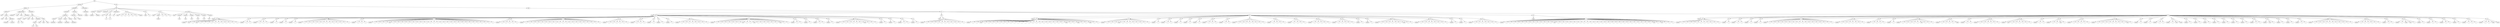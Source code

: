 digraph Tree {
	"t0" [label = "TEI"];
	"t1" [label = "teiHeader"];
	"t2" [label = "fileDesc"];
	"t3" [label = "titleStmt"];
	"t4" [label = "title"];
	"t5" [label = "author"];
	"t6" [label = "idno"];
	"t7" [label = "idno"];
	"t8" [label = "persName"];
	"t9" [label = "forename"];
	"t10" [label = "surname"];
	"t11" [label = "publicationStmt"];
	"t12" [label = "publisher"];
	"t13" [label = "idno"];
	"t14" [label = "idno"];
	"t15" [label = "availability"];
	"t16" [label = "licence"];
	"t17" [label = "ab"];
	"t18" [label = "ref"];
	"t19" [label = "sourceDesc"];
	"t20" [label = "bibl"];
	"t21" [label = "name"];
	"t22" [label = "idno"];
	"t23" [label = "idno"];
	"t24" [label = "availability"];
	"t25" [label = "licence"];
	"t26" [label = "ab"];
	"t27" [label = "ref"];
	"t28" [label = "bibl"];
	"t29" [label = "date"];
	"t30" [label = "date"];
	"t31" [label = "idno"];
	"t32" [label = "profileDesc"];
	"t33" [label = "particDesc"];
	"t34" [label = "listPerson"];
	"t35" [label = "person"];
	"t36" [label = "persName"];
	"t37" [label = "person"];
	"t38" [label = "persName"];
	"t39" [label = "person"];
	"t40" [label = "persName"];
	"t41" [label = "person"];
	"t42" [label = "persName"];
	"t43" [label = "textClass"];
	"t44" [label = "keywords"];
	"t45" [label = "term"];
	"t46" [label = "term"];
	"t47" [label = "classCode"];
	"t48" [label = "revisionDesc"];
	"t49" [label = "listChange"];
	"t50" [label = "change"];
	"t51" [label = "text"];
	"t52" [label = "front"];
	"t53" [label = "docTitle"];
	"t54" [label = "titlePart"];
	"t55" [label = "titlePart"];
	"t56" [label = "docDate"];
	"t57" [label = "docAuthor"];
	"t58" [label = "div"];
	"t59" [label = "div"];
	"t60" [label = "div"];
	"t61" [label = "p"];
	"t62" [label = "div"];
	"t63" [label = "p"];
	"t64" [label = "performance"];
	"t65" [label = "ab"];
	"t66" [label = "div"];
	"t67" [label = "head"];
	"t68" [label = "p"];
	"t69" [label = "p"];
	"t70" [label = "p"];
	"t71" [label = "p"];
	"t72" [label = "p"];
	"t73" [label = "signed"];
	"t74" [label = "div"];
	"t75" [label = "head"];
	"t76" [label = "p"];
	"t77" [label = "div"];
	"t78" [label = "head"];
	"t79" [label = "opener"];
	"t80" [label = "salute"];
	"t81" [label = "p"];
	"t82" [label = "p"];
	"t83" [label = "p"];
	"t84" [label = "castList"];
	"t85" [label = "head"];
	"t86" [label = "castItem"];
	"t87" [label = "role"];
	"t88" [label = "castItem"];
	"t89" [label = "role"];
	"t90" [label = "castItem"];
	"t91" [label = "role"];
	"t92" [label = "castItem"];
	"t93" [label = "role"];
	"t94" [label = "castItem"];
	"t95" [label = "role"];
	"t96" [label = "castItem"];
	"t97" [label = "role"];
	"t98" [label = "body"];
	"t99" [label = "div"];
	"t100" [label = "head"];
	"t101" [label = "div"];
	"t102" [label = "head"];
	"t103" [label = "sp"];
	"t104" [label = "speaker"];
	"t105" [label = "note"];
	"t106" [label = "l"];
	"t107" [label = "note"];
	"t108" [label = "l"];
	"t109" [label = "l"];
	"t110" [label = "l"];
	"t111" [label = "l"];
	"t112" [label = "l"];
	"t113" [label = "l"];
	"t114" [label = "l"];
	"t115" [label = "l"];
	"t116" [label = "l"];
	"t117" [label = "l"];
	"t118" [label = "l"];
	"t119" [label = "sp"];
	"t120" [label = "speaker"];
	"t121" [label = "l"];
	"t122" [label = "l"];
	"t123" [label = "sp"];
	"t124" [label = "speaker"];
	"t125" [label = "l"];
	"t126" [label = "l"];
	"t127" [label = "l"];
	"t128" [label = "sp"];
	"t129" [label = "speaker"];
	"t130" [label = "l"];
	"t131" [label = "sp"];
	"t132" [label = "speaker"];
	"t133" [label = "l"];
	"t134" [label = "sp"];
	"t135" [label = "speaker"];
	"t136" [label = "l"];
	"t137" [label = "sp"];
	"t138" [label = "speaker"];
	"t139" [label = "l"];
	"t140" [label = "l"];
	"t141" [label = "l"];
	"t142" [label = "l"];
	"t143" [label = "l"];
	"t144" [label = "l"];
	"t145" [label = "l"];
	"t146" [label = "l"];
	"t147" [label = "l"];
	"t148" [label = "l"];
	"t149" [label = "l"];
	"t150" [label = "l"];
	"t151" [label = "l"];
	"t152" [label = "sp"];
	"t153" [label = "speaker"];
	"t154" [label = "l"];
	"t155" [label = "l"];
	"t156" [label = "l"];
	"t157" [label = "sp"];
	"t158" [label = "speaker"];
	"t159" [label = "l"];
	"t160" [label = "l"];
	"t161" [label = "l"];
	"t162" [label = "l"];
	"t163" [label = "note"];
	"t164" [label = "l"];
	"t165" [label = "l"];
	"t166" [label = "l"];
	"t167" [label = "l"];
	"t168" [label = "l"];
	"t169" [label = "l"];
	"t170" [label = "l"];
	"t171" [label = "l"];
	"t172" [label = "l"];
	"t173" [label = "l"];
	"t174" [label = "l"];
	"t175" [label = "l"];
	"t176" [label = "l"];
	"t177" [label = "l"];
	"t178" [label = "l"];
	"t179" [label = "l"];
	"t180" [label = "l"];
	"t181" [label = "l"];
	"t182" [label = "l"];
	"t183" [label = "l"];
	"t184" [label = "l"];
	"t185" [label = "l"];
	"t186" [label = "l"];
	"t187" [label = "l"];
	"t188" [label = "l"];
	"t189" [label = "l"];
	"t190" [label = "l"];
	"t191" [label = "l"];
	"t192" [label = "sp"];
	"t193" [label = "speaker"];
	"t194" [label = "l"];
	"t195" [label = "l"];
	"t196" [label = "l"];
	"t197" [label = "l"];
	"t198" [label = "l"];
	"t199" [label = "sp"];
	"t200" [label = "speaker"];
	"t201" [label = "l"];
	"t202" [label = "l"];
	"t203" [label = "l"];
	"t204" [label = "l"];
	"t205" [label = "l"];
	"t206" [label = "l"];
	"t207" [label = "l"];
	"t208" [label = "l"];
	"t209" [label = "l"];
	"t210" [label = "l"];
	"t211" [label = "l"];
	"t212" [label = "l"];
	"t213" [label = "l"];
	"t214" [label = "l"];
	"t215" [label = "l"];
	"t216" [label = "l"];
	"t217" [label = "l"];
	"t218" [label = "l"];
	"t219" [label = "l"];
	"t220" [label = "l"];
	"t221" [label = "l"];
	"t222" [label = "sp"];
	"t223" [label = "speaker"];
	"t224" [label = "l"];
	"t225" [label = "l"];
	"t226" [label = "l"];
	"t227" [label = "l"];
	"t228" [label = "l"];
	"t229" [label = "l"];
	"t230" [label = "sp"];
	"t231" [label = "speaker"];
	"t232" [label = "l"];
	"t233" [label = "l"];
	"t234" [label = "l"];
	"t235" [label = "sp"];
	"t236" [label = "speaker"];
	"t237" [label = "l"];
	"t238" [label = "sp"];
	"t239" [label = "speaker"];
	"t240" [label = "l"];
	"t241" [label = "sp"];
	"t242" [label = "speaker"];
	"t243" [label = "l"];
	"t244" [label = "sp"];
	"t245" [label = "speaker"];
	"t246" [label = "l"];
	"t247" [label = "l"];
	"t248" [label = "l"];
	"t249" [label = "l"];
	"t250" [label = "l"];
	"t251" [label = "l"];
	"t252" [label = "l"];
	"t253" [label = "l"];
	"t254" [label = "sp"];
	"t255" [label = "speaker"];
	"t256" [label = "l"];
	"t257" [label = "l"];
	"t258" [label = "l"];
	"t259" [label = "l"];
	"t260" [label = "l"];
	"t261" [label = "l"];
	"t262" [label = "l"];
	"t263" [label = "note"];
	"t264" [label = "l"];
	"t265" [label = "l"];
	"t266" [label = "note"];
	"t267" [label = "l"];
	"t268" [label = "l"];
	"t269" [label = "l"];
	"t270" [label = "l"];
	"t271" [label = "l"];
	"t272" [label = "l"];
	"t273" [label = "note"];
	"t274" [label = "l"];
	"t275" [label = "l"];
	"t276" [label = "sp"];
	"t277" [label = "speaker"];
	"t278" [label = "l"];
	"t279" [label = "l"];
	"t280" [label = "sp"];
	"t281" [label = "speaker"];
	"t282" [label = "l"];
	"t283" [label = "sp"];
	"t284" [label = "speaker"];
	"t285" [label = "l"];
	"t286" [label = "l"];
	"t287" [label = "sp"];
	"t288" [label = "speaker"];
	"t289" [label = "l"];
	"t290" [label = "sp"];
	"t291" [label = "speaker"];
	"t292" [label = "l"];
	"t293" [label = "l"];
	"t294" [label = "l"];
	"t295" [label = "l"];
	"t296" [label = "l"];
	"t297" [label = "l"];
	"t298" [label = "stage"];
	"t299" [label = "l"];
	"t300" [label = "l"];
	"t301" [label = "l"];
	"t302" [label = "sp"];
	"t303" [label = "speaker"];
	"t304" [label = "l"];
	"t305" [label = "sp"];
	"t306" [label = "speaker"];
	"t307" [label = "l"];
	"t308" [label = "sp"];
	"t309" [label = "speaker"];
	"t310" [label = "l"];
	"t311" [label = "l"];
	"t312" [label = "sp"];
	"t313" [label = "speaker"];
	"t314" [label = "l"];
	"t315" [label = "div"];
	"t316" [label = "head"];
	"t317" [label = "sp"];
	"t318" [label = "speaker"];
	"t319" [label = "l"];
	"t320" [label = "l"];
	"t321" [label = "l"];
	"t322" [label = "l"];
	"t323" [label = "l"];
	"t324" [label = "l"];
	"t325" [label = "l"];
	"t326" [label = "l"];
	"t327" [label = "l"];
	"t328" [label = "l"];
	"t329" [label = "l"];
	"t330" [label = "div"];
	"t331" [label = "head"];
	"t332" [label = "sp"];
	"t333" [label = "speaker"];
	"t334" [label = "l"];
	"t335" [label = "l"];
	"t336" [label = "stage"];
	"t337" [label = "l"];
	"t338" [label = "l"];
	"t339" [label = "l"];
	"t340" [label = "l"];
	"t341" [label = "l"];
	"t342" [label = "l"];
	"t343" [label = "l"];
	"t344" [label = "l"];
	"t345" [label = "l"];
	"t346" [label = "l"];
	"t347" [label = "l"];
	"t348" [label = "l"];
	"t349" [label = "l"];
	"t350" [label = "l"];
	"t351" [label = "l"];
	"t352" [label = "l"];
	"t353" [label = "l"];
	"t354" [label = "l"];
	"t355" [label = "l"];
	"t356" [label = "l"];
	"t357" [label = "l"];
	"t358" [label = "l"];
	"t359" [label = "stage"];
	"t360" [label = "l"];
	"t361" [label = "l"];
	"t362" [label = "stage"];
	"t363" [label = "l"];
	"t364" [label = "l"];
	"t365" [label = "stage"];
	"t366" [label = "l"];
	"t367" [label = "l"];
	"t368" [label = "sp"];
	"t369" [label = "speaker"];
	"t370" [label = "l"];
	"t371" [label = "l"];
	"t372" [label = "l"];
	"t373" [label = "stage"];
	"t374" [label = "l"];
	"t375" [label = "l"];
	"t376" [label = "l"];
	"t377" [label = "l"];
	"t378" [label = "l"];
	"t379" [label = "l"];
	"t380" [label = "l"];
	"t381" [label = "l"];
	"t382" [label = "sp"];
	"t383" [label = "speaker"];
	"t384" [label = "l"];
	"t385" [label = "sp"];
	"t386" [label = "speaker"];
	"t387" [label = "l"];
	"t388" [label = "l"];
	"t389" [label = "sp"];
	"t390" [label = "speaker"];
	"t391" [label = "l"];
	"t392" [label = "sp"];
	"t393" [label = "speaker"];
	"t394" [label = "l"];
	"t395" [label = "sp"];
	"t396" [label = "speaker"];
	"t397" [label = "l"];
	"t398" [label = "sp"];
	"t399" [label = "speaker"];
	"t400" [label = "l"];
	"t401" [label = "l"];
	"t402" [label = "l"];
	"t403" [label = "sp"];
	"t404" [label = "speaker"];
	"t405" [label = "l"];
	"t406" [label = "l"];
	"t407" [label = "sp"];
	"t408" [label = "speaker"];
	"t409" [label = "l"];
	"t410" [label = "l"];
	"t411" [label = "l"];
	"t412" [label = "l"];
	"t413" [label = "l"];
	"t414" [label = "l"];
	"t415" [label = "l"];
	"t416" [label = "l"];
	"t417" [label = "sp"];
	"t418" [label = "speaker"];
	"t419" [label = "l"];
	"t420" [label = "l"];
	"t421" [label = "l"];
	"t422" [label = "l"];
	"t423" [label = "sp"];
	"t424" [label = "speaker"];
	"t425" [label = "l"];
	"t426" [label = "l"];
	"t427" [label = "l"];
	"t428" [label = "l"];
	"t429" [label = "sp"];
	"t430" [label = "speaker"];
	"t431" [label = "l"];
	"t432" [label = "l"];
	"t433" [label = "l"];
	"t434" [label = "l"];
	"t435" [label = "l"];
	"t436" [label = "sp"];
	"t437" [label = "speaker"];
	"t438" [label = "l"];
	"t439" [label = "l"];
	"t440" [label = "l"];
	"t441" [label = "l"];
	"t442" [label = "l"];
	"t443" [label = "sp"];
	"t444" [label = "speaker"];
	"t445" [label = "l"];
	"t446" [label = "sp"];
	"t447" [label = "speaker"];
	"t448" [label = "l"];
	"t449" [label = "sp"];
	"t450" [label = "speaker"];
	"t451" [label = "l"];
	"t452" [label = "l"];
	"t453" [label = "l"];
	"t454" [label = "l"];
	"t455" [label = "l"];
	"t456" [label = "l"];
	"t457" [label = "stage"];
	"t458" [label = "l"];
	"t459" [label = "l"];
	"t460" [label = "sp"];
	"t461" [label = "speaker"];
	"t462" [label = "l"];
	"t463" [label = "l"];
	"t464" [label = "l"];
	"t465" [label = "l"];
	"t466" [label = "l"];
	"t467" [label = "l"];
	"t468" [label = "l"];
	"t469" [label = "l"];
	"t470" [label = "sp"];
	"t471" [label = "speaker"];
	"t472" [label = "l"];
	"t473" [label = "sp"];
	"t474" [label = "speaker"];
	"t475" [label = "l"];
	"t476" [label = "sp"];
	"t477" [label = "speaker"];
	"t478" [label = "l"];
	"t479" [label = "l"];
	"t480" [label = "l"];
	"t481" [label = "l"];
	"t482" [label = "l"];
	"t483" [label = "l"];
	"t484" [label = "l"];
	"t485" [label = "div"];
	"t486" [label = "head"];
	"t487" [label = "sp"];
	"t488" [label = "speaker"];
	"t489" [label = "l"];
	"t490" [label = "l"];
	"t491" [label = "l"];
	"t492" [label = "l"];
	"t493" [label = "l"];
	"t494" [label = "l"];
	"t495" [label = "l"];
	"t496" [label = "l"];
	"t497" [label = "l"];
	"t498" [label = "l"];
	"t499" [label = "l"];
	"t500" [label = "l"];
	"t501" [label = "l"];
	"t502" [label = "note"];
	"t503" [label = "l"];
	"t504" [label = "l"];
	"t505" [label = "l"];
	"t506" [label = "l"];
	"t507" [label = "l"];
	"t508" [label = "l"];
	"t509" [label = "l"];
	"t510" [label = "l"];
	"t511" [label = "l"];
	"t512" [label = "l"];
	"t513" [label = "l"];
	"t514" [label = "l"];
	"t515" [label = "l"];
	"t516" [label = "l"];
	"t517" [label = "l"];
	"t518" [label = "l"];
	"t519" [label = "l"];
	"t520" [label = "l"];
	"t521" [label = "l"];
	"t522" [label = "l"];
	"t523" [label = "l"];
	"t524" [label = "l"];
	"t525" [label = "l"];
	"t526" [label = "l"];
	"t527" [label = "l"];
	"t528" [label = "l"];
	"t529" [label = "note"];
	"t530" [label = "l"];
	"t531" [label = "note"];
	"t532" [label = "l"];
	"t533" [label = "l"];
	"t534" [label = "l"];
	"t535" [label = "div"];
	"t536" [label = "head"];
	"t537" [label = "sp"];
	"t538" [label = "speaker"];
	"t539" [label = "l"];
	"t540" [label = "l"];
	"t541" [label = "l"];
	"t542" [label = "l"];
	"t543" [label = "l"];
	"t544" [label = "l"];
	"t545" [label = "l"];
	"t546" [label = "l"];
	"t547" [label = "l"];
	"t548" [label = "l"];
	"t549" [label = "l"];
	"t550" [label = "sp"];
	"t551" [label = "speaker"];
	"t552" [label = "l"];
	"t553" [label = "sp"];
	"t554" [label = "speaker"];
	"t555" [label = "l"];
	"t556" [label = "l"];
	"t557" [label = "sp"];
	"t558" [label = "speaker"];
	"t559" [label = "l"];
	"t560" [label = "sp"];
	"t561" [label = "speaker"];
	"t562" [label = "l"];
	"t563" [label = "sp"];
	"t564" [label = "speaker"];
	"t565" [label = "l"];
	"t566" [label = "l"];
	"t567" [label = "l"];
	"t568" [label = "l"];
	"t569" [label = "l"];
	"t570" [label = "l"];
	"t571" [label = "l"];
	"t572" [label = "l"];
	"t573" [label = "l"];
	"t574" [label = "l"];
	"t575" [label = "l"];
	"t576" [label = "l"];
	"t577" [label = "l"];
	"t578" [label = "l"];
	"t579" [label = "l"];
	"t580" [label = "l"];
	"t581" [label = "l"];
	"t582" [label = "l"];
	"t583" [label = "sp"];
	"t584" [label = "speaker"];
	"t585" [label = "l"];
	"t586" [label = "l"];
	"t587" [label = "l"];
	"t588" [label = "l"];
	"t589" [label = "l"];
	"t590" [label = "l"];
	"t591" [label = "l"];
	"t592" [label = "sp"];
	"t593" [label = "speaker"];
	"t594" [label = "l"];
	"t595" [label = "l"];
	"t596" [label = "l"];
	"t597" [label = "l"];
	"t598" [label = "sp"];
	"t599" [label = "speaker"];
	"t600" [label = "l"];
	"t601" [label = "sp"];
	"t602" [label = "speaker"];
	"t603" [label = "l"];
	"t604" [label = "l"];
	"t605" [label = "l"];
	"t606" [label = "l"];
	"t607" [label = "l"];
	"t608" [label = "note"];
	"t609" [label = "l"];
	"t610" [label = "l"];
	"t611" [label = "l"];
	"t612" [label = "sp"];
	"t613" [label = "speaker"];
	"t614" [label = "l"];
	"t615" [label = "l"];
	"t616" [label = "l"];
	"t617" [label = "l"];
	"t618" [label = "stage"];
	"t619" [label = "sp"];
	"t620" [label = "speaker"];
	"t621" [label = "l"];
	"t622" [label = "l"];
	"t623" [label = "sp"];
	"t624" [label = "speaker"];
	"t625" [label = "l"];
	"t626" [label = "l"];
	"t627" [label = "l"];
	"t628" [label = "l"];
	"t629" [label = "l"];
	"t630" [label = "l"];
	"t631" [label = "sp"];
	"t632" [label = "speaker"];
	"t633" [label = "note"];
	"t634" [label = "l"];
	"t635" [label = "l"];
	"t636" [label = "l"];
	"t637" [label = "l"];
	"t638" [label = "l"];
	"t639" [label = "l"];
	"t640" [label = "sp"];
	"t641" [label = "speaker"];
	"t642" [label = "l"];
	"t643" [label = "l"];
	"t644" [label = "sp"];
	"t645" [label = "speaker"];
	"t646" [label = "l"];
	"t647" [label = "l"];
	"t648" [label = "note"];
	"t649" [label = "l"];
	"t650" [label = "sp"];
	"t651" [label = "speaker"];
	"t652" [label = "l"];
	"t653" [label = "l"];
	"t654" [label = "l"];
	"t655" [label = "l"];
	"t656" [label = "l"];
	"t657" [label = "sp"];
	"t658" [label = "speaker"];
	"t659" [label = "l"];
	"t660" [label = "l"];
	"t661" [label = "l"];
	"t662" [label = "l"];
	"t663" [label = "l"];
	"t664" [label = "l"];
	"t665" [label = "l"];
	"t666" [label = "l"];
	"t667" [label = "note"];
	"t668" [label = "l"];
	"t669" [label = "sp"];
	"t670" [label = "speaker"];
	"t671" [label = "l"];
	"t672" [label = "sp"];
	"t673" [label = "speaker"];
	"t674" [label = "l"];
	"t675" [label = "sp"];
	"t676" [label = "speaker"];
	"t677" [label = "l"];
	"t678" [label = "l"];
	"t679" [label = "sp"];
	"t680" [label = "speaker"];
	"t681" [label = "l"];
	"t682" [label = "note"];
	"t683" [label = "stage"];
	"t684" [label = "sp"];
	"t685" [label = "speaker"];
	"t686" [label = "l"];
	"t687" [label = "sp"];
	"t688" [label = "speaker"];
	"t689" [label = "l"];
	"t690" [label = "sp"];
	"t691" [label = "speaker"];
	"t692" [label = "l"];
	"t693" [label = "sp"];
	"t694" [label = "speaker"];
	"t695" [label = "l"];
	"t696" [label = "sp"];
	"t697" [label = "speaker"];
	"t698" [label = "l"];
	"t699" [label = "sp"];
	"t700" [label = "speaker"];
	"t701" [label = "l"];
	"t702" [label = "sp"];
	"t703" [label = "speaker"];
	"t704" [label = "l"];
	"t705" [label = "sp"];
	"t706" [label = "speaker"];
	"t707" [label = "l"];
	"t708" [label = "l"];
	"t709" [label = "sp"];
	"t710" [label = "speaker"];
	"t711" [label = "note"];
	"t712" [label = "l"];
	"t713" [label = "sp"];
	"t714" [label = "speaker"];
	"t715" [label = "l"];
	"t716" [label = "sp"];
	"t717" [label = "speaker"];
	"t718" [label = "l"];
	"t719" [label = "sp"];
	"t720" [label = "speaker"];
	"t721" [label = "l"];
	"t722" [label = "l"];
	"t723" [label = "sp"];
	"t724" [label = "speaker"];
	"t725" [label = "l"];
	"t726" [label = "l"];
	"t727" [label = "l"];
	"t728" [label = "l"];
	"t729" [label = "l"];
	"t730" [label = "l"];
	"t731" [label = "l"];
	"t732" [label = "l"];
	"t733" [label = "l"];
	"t734" [label = "l"];
	"t735" [label = "l"];
	"t736" [label = "sp"];
	"t737" [label = "speaker"];
	"t738" [label = "l"];
	"t739" [label = "l"];
	"t740" [label = "l"];
	"t741" [label = "l"];
	"t742" [label = "l"];
	"t743" [label = "l"];
	"t744" [label = "sp"];
	"t745" [label = "speaker"];
	"t746" [label = "l"];
	"t747" [label = "l"];
	"t748" [label = "sp"];
	"t749" [label = "speaker"];
	"t750" [label = "l"];
	"t751" [label = "stage"];
	"t752" [label = "note"];
	"t753" [label = "l"];
	"t754" [label = "sp"];
	"t755" [label = "speaker"];
	"t756" [label = "l"];
	"t757" [label = "sp"];
	"t758" [label = "speaker"];
	"t759" [label = "l"];
	"t760" [label = "l"];
	"t761" [label = "sp"];
	"t762" [label = "speaker"];
	"t763" [label = "l"];
	"t764" [label = "l"];
	"t765" [label = "sp"];
	"t766" [label = "speaker"];
	"t767" [label = "l"];
	"t768" [label = "sp"];
	"t769" [label = "speaker"];
	"t770" [label = "l"];
	"t771" [label = "l"];
	"t772" [label = "l"];
	"t773" [label = "sp"];
	"t774" [label = "speaker"];
	"t775" [label = "l"];
	"t776" [label = "l"];
	"t777" [label = "stage"];
	"t778" [label = "stage"];
	"t0" -> "t1";
	"t1" -> "t2";
	"t2" -> "t3";
	"t3" -> "t4";
	"t3" -> "t5";
	"t5" -> "t6";
	"t5" -> "t7";
	"t5" -> "t8";
	"t8" -> "t9";
	"t8" -> "t10";
	"t2" -> "t11";
	"t11" -> "t12";
	"t11" -> "t13";
	"t11" -> "t14";
	"t11" -> "t15";
	"t15" -> "t16";
	"t16" -> "t17";
	"t16" -> "t18";
	"t2" -> "t19";
	"t19" -> "t20";
	"t20" -> "t21";
	"t20" -> "t22";
	"t20" -> "t23";
	"t20" -> "t24";
	"t24" -> "t25";
	"t25" -> "t26";
	"t25" -> "t27";
	"t20" -> "t28";
	"t28" -> "t29";
	"t28" -> "t30";
	"t28" -> "t31";
	"t1" -> "t32";
	"t32" -> "t33";
	"t33" -> "t34";
	"t34" -> "t35";
	"t35" -> "t36";
	"t34" -> "t37";
	"t37" -> "t38";
	"t34" -> "t39";
	"t39" -> "t40";
	"t34" -> "t41";
	"t41" -> "t42";
	"t32" -> "t43";
	"t43" -> "t44";
	"t44" -> "t45";
	"t44" -> "t46";
	"t43" -> "t47";
	"t1" -> "t48";
	"t48" -> "t49";
	"t49" -> "t50";
	"t0" -> "t51";
	"t51" -> "t52";
	"t52" -> "t53";
	"t53" -> "t54";
	"t53" -> "t55";
	"t52" -> "t56";
	"t52" -> "t57";
	"t52" -> "t58";
	"t58" -> "t59";
	"t58" -> "t60";
	"t60" -> "t61";
	"t58" -> "t62";
	"t62" -> "t63";
	"t52" -> "t64";
	"t64" -> "t65";
	"t52" -> "t66";
	"t66" -> "t67";
	"t66" -> "t68";
	"t66" -> "t69";
	"t66" -> "t70";
	"t66" -> "t71";
	"t66" -> "t72";
	"t66" -> "t73";
	"t52" -> "t74";
	"t74" -> "t75";
	"t74" -> "t76";
	"t52" -> "t77";
	"t77" -> "t78";
	"t77" -> "t79";
	"t79" -> "t80";
	"t77" -> "t81";
	"t77" -> "t82";
	"t77" -> "t83";
	"t52" -> "t84";
	"t84" -> "t85";
	"t84" -> "t86";
	"t86" -> "t87";
	"t84" -> "t88";
	"t88" -> "t89";
	"t84" -> "t90";
	"t90" -> "t91";
	"t84" -> "t92";
	"t92" -> "t93";
	"t84" -> "t94";
	"t94" -> "t95";
	"t84" -> "t96";
	"t96" -> "t97";
	"t51" -> "t98";
	"t98" -> "t99";
	"t99" -> "t100";
	"t99" -> "t101";
	"t101" -> "t102";
	"t101" -> "t103";
	"t103" -> "t104";
	"t103" -> "t105";
	"t103" -> "t106";
	"t103" -> "t107";
	"t103" -> "t108";
	"t103" -> "t109";
	"t103" -> "t110";
	"t103" -> "t111";
	"t103" -> "t112";
	"t103" -> "t113";
	"t103" -> "t114";
	"t103" -> "t115";
	"t103" -> "t116";
	"t103" -> "t117";
	"t103" -> "t118";
	"t101" -> "t119";
	"t119" -> "t120";
	"t119" -> "t121";
	"t119" -> "t122";
	"t101" -> "t123";
	"t123" -> "t124";
	"t123" -> "t125";
	"t123" -> "t126";
	"t123" -> "t127";
	"t101" -> "t128";
	"t128" -> "t129";
	"t128" -> "t130";
	"t101" -> "t131";
	"t131" -> "t132";
	"t131" -> "t133";
	"t101" -> "t134";
	"t134" -> "t135";
	"t134" -> "t136";
	"t101" -> "t137";
	"t137" -> "t138";
	"t137" -> "t139";
	"t137" -> "t140";
	"t137" -> "t141";
	"t137" -> "t142";
	"t137" -> "t143";
	"t137" -> "t144";
	"t137" -> "t145";
	"t137" -> "t146";
	"t137" -> "t147";
	"t137" -> "t148";
	"t137" -> "t149";
	"t137" -> "t150";
	"t137" -> "t151";
	"t101" -> "t152";
	"t152" -> "t153";
	"t152" -> "t154";
	"t152" -> "t155";
	"t152" -> "t156";
	"t101" -> "t157";
	"t157" -> "t158";
	"t157" -> "t159";
	"t157" -> "t160";
	"t157" -> "t161";
	"t157" -> "t162";
	"t157" -> "t163";
	"t157" -> "t164";
	"t157" -> "t165";
	"t157" -> "t166";
	"t157" -> "t167";
	"t157" -> "t168";
	"t157" -> "t169";
	"t157" -> "t170";
	"t157" -> "t171";
	"t157" -> "t172";
	"t157" -> "t173";
	"t157" -> "t174";
	"t157" -> "t175";
	"t157" -> "t176";
	"t157" -> "t177";
	"t157" -> "t178";
	"t157" -> "t179";
	"t157" -> "t180";
	"t157" -> "t181";
	"t157" -> "t182";
	"t157" -> "t183";
	"t157" -> "t184";
	"t157" -> "t185";
	"t157" -> "t186";
	"t157" -> "t187";
	"t157" -> "t188";
	"t157" -> "t189";
	"t157" -> "t190";
	"t157" -> "t191";
	"t101" -> "t192";
	"t192" -> "t193";
	"t192" -> "t194";
	"t192" -> "t195";
	"t192" -> "t196";
	"t192" -> "t197";
	"t192" -> "t198";
	"t101" -> "t199";
	"t199" -> "t200";
	"t199" -> "t201";
	"t199" -> "t202";
	"t199" -> "t203";
	"t199" -> "t204";
	"t199" -> "t205";
	"t199" -> "t206";
	"t199" -> "t207";
	"t199" -> "t208";
	"t199" -> "t209";
	"t199" -> "t210";
	"t199" -> "t211";
	"t199" -> "t212";
	"t199" -> "t213";
	"t199" -> "t214";
	"t199" -> "t215";
	"t199" -> "t216";
	"t199" -> "t217";
	"t199" -> "t218";
	"t199" -> "t219";
	"t199" -> "t220";
	"t199" -> "t221";
	"t101" -> "t222";
	"t222" -> "t223";
	"t222" -> "t224";
	"t222" -> "t225";
	"t222" -> "t226";
	"t222" -> "t227";
	"t222" -> "t228";
	"t222" -> "t229";
	"t101" -> "t230";
	"t230" -> "t231";
	"t230" -> "t232";
	"t230" -> "t233";
	"t230" -> "t234";
	"t101" -> "t235";
	"t235" -> "t236";
	"t235" -> "t237";
	"t101" -> "t238";
	"t238" -> "t239";
	"t238" -> "t240";
	"t101" -> "t241";
	"t241" -> "t242";
	"t241" -> "t243";
	"t101" -> "t244";
	"t244" -> "t245";
	"t244" -> "t246";
	"t244" -> "t247";
	"t244" -> "t248";
	"t244" -> "t249";
	"t244" -> "t250";
	"t244" -> "t251";
	"t244" -> "t252";
	"t244" -> "t253";
	"t101" -> "t254";
	"t254" -> "t255";
	"t254" -> "t256";
	"t254" -> "t257";
	"t254" -> "t258";
	"t254" -> "t259";
	"t254" -> "t260";
	"t254" -> "t261";
	"t254" -> "t262";
	"t254" -> "t263";
	"t254" -> "t264";
	"t254" -> "t265";
	"t254" -> "t266";
	"t254" -> "t267";
	"t254" -> "t268";
	"t254" -> "t269";
	"t254" -> "t270";
	"t254" -> "t271";
	"t254" -> "t272";
	"t254" -> "t273";
	"t254" -> "t274";
	"t254" -> "t275";
	"t101" -> "t276";
	"t276" -> "t277";
	"t276" -> "t278";
	"t276" -> "t279";
	"t101" -> "t280";
	"t280" -> "t281";
	"t280" -> "t282";
	"t101" -> "t283";
	"t283" -> "t284";
	"t283" -> "t285";
	"t283" -> "t286";
	"t101" -> "t287";
	"t287" -> "t288";
	"t287" -> "t289";
	"t101" -> "t290";
	"t290" -> "t291";
	"t290" -> "t292";
	"t290" -> "t293";
	"t290" -> "t294";
	"t290" -> "t295";
	"t290" -> "t296";
	"t290" -> "t297";
	"t290" -> "t298";
	"t290" -> "t299";
	"t290" -> "t300";
	"t290" -> "t301";
	"t101" -> "t302";
	"t302" -> "t303";
	"t302" -> "t304";
	"t101" -> "t305";
	"t305" -> "t306";
	"t305" -> "t307";
	"t101" -> "t308";
	"t308" -> "t309";
	"t308" -> "t310";
	"t308" -> "t311";
	"t101" -> "t312";
	"t312" -> "t313";
	"t312" -> "t314";
	"t99" -> "t315";
	"t315" -> "t316";
	"t315" -> "t317";
	"t317" -> "t318";
	"t317" -> "t319";
	"t317" -> "t320";
	"t317" -> "t321";
	"t317" -> "t322";
	"t317" -> "t323";
	"t317" -> "t324";
	"t317" -> "t325";
	"t317" -> "t326";
	"t317" -> "t327";
	"t317" -> "t328";
	"t317" -> "t329";
	"t99" -> "t330";
	"t330" -> "t331";
	"t330" -> "t332";
	"t332" -> "t333";
	"t332" -> "t334";
	"t332" -> "t335";
	"t332" -> "t336";
	"t332" -> "t337";
	"t332" -> "t338";
	"t332" -> "t339";
	"t332" -> "t340";
	"t332" -> "t341";
	"t332" -> "t342";
	"t332" -> "t343";
	"t332" -> "t344";
	"t332" -> "t345";
	"t332" -> "t346";
	"t332" -> "t347";
	"t332" -> "t348";
	"t332" -> "t349";
	"t332" -> "t350";
	"t332" -> "t351";
	"t332" -> "t352";
	"t332" -> "t353";
	"t332" -> "t354";
	"t332" -> "t355";
	"t332" -> "t356";
	"t332" -> "t357";
	"t332" -> "t358";
	"t332" -> "t359";
	"t332" -> "t360";
	"t332" -> "t361";
	"t332" -> "t362";
	"t332" -> "t363";
	"t332" -> "t364";
	"t332" -> "t365";
	"t332" -> "t366";
	"t332" -> "t367";
	"t330" -> "t368";
	"t368" -> "t369";
	"t368" -> "t370";
	"t368" -> "t371";
	"t368" -> "t372";
	"t368" -> "t373";
	"t368" -> "t374";
	"t368" -> "t375";
	"t368" -> "t376";
	"t368" -> "t377";
	"t368" -> "t378";
	"t368" -> "t379";
	"t368" -> "t380";
	"t368" -> "t381";
	"t330" -> "t382";
	"t382" -> "t383";
	"t382" -> "t384";
	"t330" -> "t385";
	"t385" -> "t386";
	"t385" -> "t387";
	"t385" -> "t388";
	"t330" -> "t389";
	"t389" -> "t390";
	"t389" -> "t391";
	"t330" -> "t392";
	"t392" -> "t393";
	"t392" -> "t394";
	"t330" -> "t395";
	"t395" -> "t396";
	"t395" -> "t397";
	"t330" -> "t398";
	"t398" -> "t399";
	"t398" -> "t400";
	"t398" -> "t401";
	"t398" -> "t402";
	"t330" -> "t403";
	"t403" -> "t404";
	"t403" -> "t405";
	"t403" -> "t406";
	"t330" -> "t407";
	"t407" -> "t408";
	"t407" -> "t409";
	"t407" -> "t410";
	"t407" -> "t411";
	"t407" -> "t412";
	"t407" -> "t413";
	"t407" -> "t414";
	"t407" -> "t415";
	"t407" -> "t416";
	"t330" -> "t417";
	"t417" -> "t418";
	"t417" -> "t419";
	"t417" -> "t420";
	"t417" -> "t421";
	"t417" -> "t422";
	"t330" -> "t423";
	"t423" -> "t424";
	"t423" -> "t425";
	"t423" -> "t426";
	"t423" -> "t427";
	"t423" -> "t428";
	"t330" -> "t429";
	"t429" -> "t430";
	"t429" -> "t431";
	"t429" -> "t432";
	"t429" -> "t433";
	"t429" -> "t434";
	"t429" -> "t435";
	"t330" -> "t436";
	"t436" -> "t437";
	"t436" -> "t438";
	"t436" -> "t439";
	"t436" -> "t440";
	"t436" -> "t441";
	"t436" -> "t442";
	"t330" -> "t443";
	"t443" -> "t444";
	"t443" -> "t445";
	"t330" -> "t446";
	"t446" -> "t447";
	"t446" -> "t448";
	"t330" -> "t449";
	"t449" -> "t450";
	"t449" -> "t451";
	"t449" -> "t452";
	"t449" -> "t453";
	"t449" -> "t454";
	"t449" -> "t455";
	"t449" -> "t456";
	"t449" -> "t457";
	"t449" -> "t458";
	"t449" -> "t459";
	"t330" -> "t460";
	"t460" -> "t461";
	"t460" -> "t462";
	"t460" -> "t463";
	"t460" -> "t464";
	"t460" -> "t465";
	"t460" -> "t466";
	"t460" -> "t467";
	"t460" -> "t468";
	"t460" -> "t469";
	"t330" -> "t470";
	"t470" -> "t471";
	"t470" -> "t472";
	"t330" -> "t473";
	"t473" -> "t474";
	"t473" -> "t475";
	"t330" -> "t476";
	"t476" -> "t477";
	"t476" -> "t478";
	"t476" -> "t479";
	"t476" -> "t480";
	"t476" -> "t481";
	"t476" -> "t482";
	"t476" -> "t483";
	"t476" -> "t484";
	"t99" -> "t485";
	"t485" -> "t486";
	"t485" -> "t487";
	"t487" -> "t488";
	"t487" -> "t489";
	"t487" -> "t490";
	"t487" -> "t491";
	"t487" -> "t492";
	"t487" -> "t493";
	"t487" -> "t494";
	"t487" -> "t495";
	"t487" -> "t496";
	"t487" -> "t497";
	"t487" -> "t498";
	"t487" -> "t499";
	"t487" -> "t500";
	"t487" -> "t501";
	"t487" -> "t502";
	"t487" -> "t503";
	"t487" -> "t504";
	"t487" -> "t505";
	"t487" -> "t506";
	"t487" -> "t507";
	"t487" -> "t508";
	"t487" -> "t509";
	"t487" -> "t510";
	"t487" -> "t511";
	"t487" -> "t512";
	"t487" -> "t513";
	"t487" -> "t514";
	"t487" -> "t515";
	"t487" -> "t516";
	"t487" -> "t517";
	"t487" -> "t518";
	"t487" -> "t519";
	"t487" -> "t520";
	"t487" -> "t521";
	"t487" -> "t522";
	"t487" -> "t523";
	"t487" -> "t524";
	"t487" -> "t525";
	"t487" -> "t526";
	"t487" -> "t527";
	"t487" -> "t528";
	"t487" -> "t529";
	"t487" -> "t530";
	"t487" -> "t531";
	"t487" -> "t532";
	"t487" -> "t533";
	"t487" -> "t534";
	"t99" -> "t535";
	"t535" -> "t536";
	"t535" -> "t537";
	"t537" -> "t538";
	"t537" -> "t539";
	"t537" -> "t540";
	"t537" -> "t541";
	"t537" -> "t542";
	"t537" -> "t543";
	"t537" -> "t544";
	"t537" -> "t545";
	"t537" -> "t546";
	"t537" -> "t547";
	"t537" -> "t548";
	"t537" -> "t549";
	"t535" -> "t550";
	"t550" -> "t551";
	"t550" -> "t552";
	"t535" -> "t553";
	"t553" -> "t554";
	"t553" -> "t555";
	"t553" -> "t556";
	"t535" -> "t557";
	"t557" -> "t558";
	"t557" -> "t559";
	"t535" -> "t560";
	"t560" -> "t561";
	"t560" -> "t562";
	"t535" -> "t563";
	"t563" -> "t564";
	"t563" -> "t565";
	"t563" -> "t566";
	"t563" -> "t567";
	"t563" -> "t568";
	"t563" -> "t569";
	"t563" -> "t570";
	"t563" -> "t571";
	"t563" -> "t572";
	"t563" -> "t573";
	"t563" -> "t574";
	"t563" -> "t575";
	"t563" -> "t576";
	"t563" -> "t577";
	"t563" -> "t578";
	"t563" -> "t579";
	"t563" -> "t580";
	"t563" -> "t581";
	"t563" -> "t582";
	"t535" -> "t583";
	"t583" -> "t584";
	"t583" -> "t585";
	"t583" -> "t586";
	"t583" -> "t587";
	"t583" -> "t588";
	"t583" -> "t589";
	"t583" -> "t590";
	"t583" -> "t591";
	"t535" -> "t592";
	"t592" -> "t593";
	"t592" -> "t594";
	"t592" -> "t595";
	"t592" -> "t596";
	"t592" -> "t597";
	"t535" -> "t598";
	"t598" -> "t599";
	"t598" -> "t600";
	"t535" -> "t601";
	"t601" -> "t602";
	"t601" -> "t603";
	"t601" -> "t604";
	"t601" -> "t605";
	"t601" -> "t606";
	"t601" -> "t607";
	"t601" -> "t608";
	"t601" -> "t609";
	"t601" -> "t610";
	"t601" -> "t611";
	"t535" -> "t612";
	"t612" -> "t613";
	"t612" -> "t614";
	"t612" -> "t615";
	"t612" -> "t616";
	"t612" -> "t617";
	"t612" -> "t618";
	"t535" -> "t619";
	"t619" -> "t620";
	"t619" -> "t621";
	"t619" -> "t622";
	"t535" -> "t623";
	"t623" -> "t624";
	"t623" -> "t625";
	"t623" -> "t626";
	"t623" -> "t627";
	"t623" -> "t628";
	"t623" -> "t629";
	"t623" -> "t630";
	"t535" -> "t631";
	"t631" -> "t632";
	"t631" -> "t633";
	"t631" -> "t634";
	"t631" -> "t635";
	"t631" -> "t636";
	"t631" -> "t637";
	"t631" -> "t638";
	"t631" -> "t639";
	"t535" -> "t640";
	"t640" -> "t641";
	"t640" -> "t642";
	"t640" -> "t643";
	"t535" -> "t644";
	"t644" -> "t645";
	"t644" -> "t646";
	"t644" -> "t647";
	"t644" -> "t648";
	"t644" -> "t649";
	"t535" -> "t650";
	"t650" -> "t651";
	"t650" -> "t652";
	"t650" -> "t653";
	"t650" -> "t654";
	"t650" -> "t655";
	"t650" -> "t656";
	"t535" -> "t657";
	"t657" -> "t658";
	"t657" -> "t659";
	"t657" -> "t660";
	"t657" -> "t661";
	"t657" -> "t662";
	"t657" -> "t663";
	"t657" -> "t664";
	"t657" -> "t665";
	"t657" -> "t666";
	"t657" -> "t667";
	"t657" -> "t668";
	"t535" -> "t669";
	"t669" -> "t670";
	"t669" -> "t671";
	"t535" -> "t672";
	"t672" -> "t673";
	"t672" -> "t674";
	"t535" -> "t675";
	"t675" -> "t676";
	"t675" -> "t677";
	"t675" -> "t678";
	"t535" -> "t679";
	"t679" -> "t680";
	"t679" -> "t681";
	"t679" -> "t682";
	"t679" -> "t683";
	"t535" -> "t684";
	"t684" -> "t685";
	"t684" -> "t686";
	"t535" -> "t687";
	"t687" -> "t688";
	"t687" -> "t689";
	"t535" -> "t690";
	"t690" -> "t691";
	"t690" -> "t692";
	"t535" -> "t693";
	"t693" -> "t694";
	"t693" -> "t695";
	"t535" -> "t696";
	"t696" -> "t697";
	"t696" -> "t698";
	"t535" -> "t699";
	"t699" -> "t700";
	"t699" -> "t701";
	"t535" -> "t702";
	"t702" -> "t703";
	"t702" -> "t704";
	"t535" -> "t705";
	"t705" -> "t706";
	"t705" -> "t707";
	"t705" -> "t708";
	"t535" -> "t709";
	"t709" -> "t710";
	"t709" -> "t711";
	"t709" -> "t712";
	"t535" -> "t713";
	"t713" -> "t714";
	"t713" -> "t715";
	"t535" -> "t716";
	"t716" -> "t717";
	"t716" -> "t718";
	"t535" -> "t719";
	"t719" -> "t720";
	"t719" -> "t721";
	"t719" -> "t722";
	"t535" -> "t723";
	"t723" -> "t724";
	"t723" -> "t725";
	"t723" -> "t726";
	"t723" -> "t727";
	"t723" -> "t728";
	"t723" -> "t729";
	"t723" -> "t730";
	"t723" -> "t731";
	"t723" -> "t732";
	"t723" -> "t733";
	"t723" -> "t734";
	"t723" -> "t735";
	"t535" -> "t736";
	"t736" -> "t737";
	"t736" -> "t738";
	"t736" -> "t739";
	"t736" -> "t740";
	"t736" -> "t741";
	"t736" -> "t742";
	"t736" -> "t743";
	"t535" -> "t744";
	"t744" -> "t745";
	"t744" -> "t746";
	"t744" -> "t747";
	"t535" -> "t748";
	"t748" -> "t749";
	"t748" -> "t750";
	"t748" -> "t751";
	"t748" -> "t752";
	"t748" -> "t753";
	"t535" -> "t754";
	"t754" -> "t755";
	"t754" -> "t756";
	"t535" -> "t757";
	"t757" -> "t758";
	"t757" -> "t759";
	"t757" -> "t760";
	"t535" -> "t761";
	"t761" -> "t762";
	"t761" -> "t763";
	"t761" -> "t764";
	"t535" -> "t765";
	"t765" -> "t766";
	"t765" -> "t767";
	"t535" -> "t768";
	"t768" -> "t769";
	"t768" -> "t770";
	"t768" -> "t771";
	"t768" -> "t772";
	"t535" -> "t773";
	"t773" -> "t774";
	"t773" -> "t775";
	"t773" -> "t776";
	"t773" -> "t777";
	"t773" -> "t778";
}
